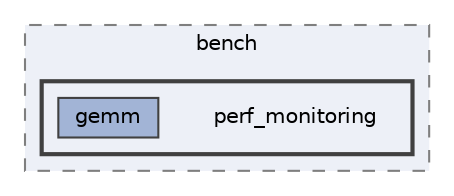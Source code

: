 digraph "external/taskflow/3rd-party/eigen-3.3.7/bench/perf_monitoring"
{
 // LATEX_PDF_SIZE
  bgcolor="transparent";
  edge [fontname=Helvetica,fontsize=10,labelfontname=Helvetica,labelfontsize=10];
  node [fontname=Helvetica,fontsize=10,shape=box,height=0.2,width=0.4];
  compound=true
  subgraph clusterdir_07bfbcf48808e72ecbe6ce011f52ed5c {
    graph [ bgcolor="#edf0f7", pencolor="grey50", label="bench", fontname=Helvetica,fontsize=10 style="filled,dashed", URL="dir_07bfbcf48808e72ecbe6ce011f52ed5c.html",tooltip=""]
  subgraph clusterdir_78e88f16795d71fb6bb39a7e3945c23c {
    graph [ bgcolor="#edf0f7", pencolor="grey25", label="", fontname=Helvetica,fontsize=10 style="filled,bold", URL="dir_78e88f16795d71fb6bb39a7e3945c23c.html",tooltip=""]
    dir_78e88f16795d71fb6bb39a7e3945c23c [shape=plaintext, label="perf_monitoring"];
  dir_6072541b9c4afc1224f27b8fab60e15f [label="gemm", fillcolor="#a2b4d6", color="grey25", style="filled", URL="dir_6072541b9c4afc1224f27b8fab60e15f.html",tooltip=""];
  }
  }
}
